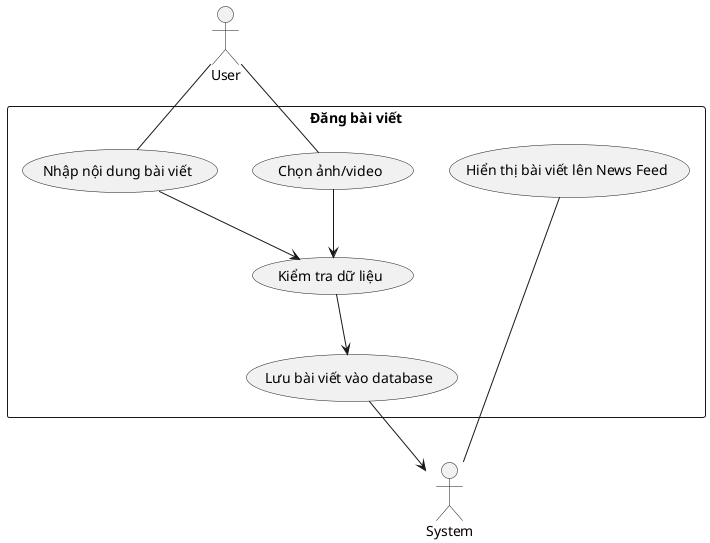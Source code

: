 @startuml
actor User
actor System

rectangle "Đăng bài viết" {
    User -- (Nhập nội dung bài viết)
    User -- (Chọn ảnh/video)  
    (Nhập nội dung bài viết) --> (Kiểm tra dữ liệu)
    (Chọn ảnh/video) --> (Kiểm tra dữ liệu)
    (Kiểm tra dữ liệu) --> (Lưu bài viết vào database)
    (Lưu bài viết vào database) --> System
    System -- (Hiển thị bài viết lên News Feed)
}
@enduml
